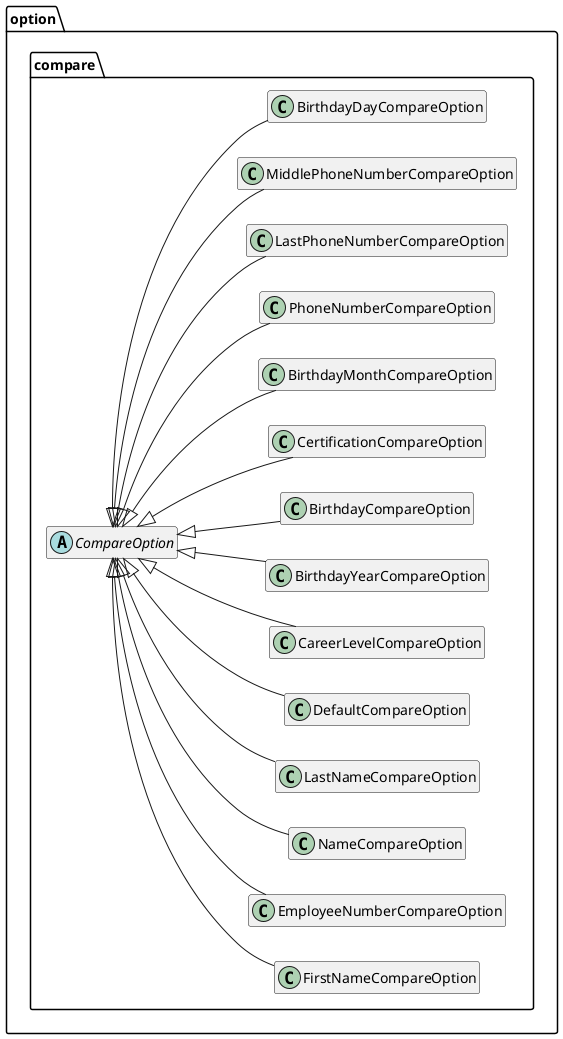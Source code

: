 @startuml
'https://plantuml.com/class-diagram

skinparam classAttributeIconSize 0

left to right direction

' PlantUML Parser 자동 생성
class option.compare.FirstNameCompareOption {
+ boolean compare(Employee)
}
class option.compare.EmployeeNumberCompareOption {
+ boolean compare(Employee)
}
class option.compare.NameCompareOption {
+ boolean compare(Employee)
}
class option.compare.LastNameCompareOption {
+ boolean compare(Employee)
}
class option.compare.DefaultCompareOption {
+ boolean compare(Employee)
}
class option.compare.CareerLevelCompareOption {
+ boolean compare(Employee)
}
class option.compare.BirthdayYearCompareOption {
+ boolean compare(Employee)
}
class option.compare.BirthdayCompareOption {
+ boolean compare(Employee)
}
abstract class option.compare.CompareOption {
# String query
+ {abstract}boolean compare(Employee)
}
class option.compare.CertificationCompareOption {
+ boolean compare(Employee)
}
class option.compare.BirthdayMonthCompareOption {
+ boolean compare(Employee)
}
class option.compare.PhoneNumberCompareOption {
+ boolean compare(Employee)
}
class option.compare.LastPhoneNumberCompareOption {
+ boolean compare(Employee)
}
class option.compare.MiddlePhoneNumberCompareOption {
+ boolean compare(Employee)
}
class option.compare.BirthdayDayCompareOption {
+ boolean compare(Employee)
}
option.compare.CompareOption <|-- option.compare.EmployeeNumberCompareOption
option.compare.CompareOption <|-- option.compare.NameCompareOption
option.compare.CompareOption <|-- option.compare.DefaultCompareOption
option.compare.CompareOption <|-- option.compare.CertificationCompareOption
option.compare.CompareOption <|-- option.compare.FirstNameCompareOption
option.compare.CompareOption <|-- option.compare.LastNameCompareOption
option.compare.CompareOption <|-- option.compare.CareerLevelCompareOption
option.compare.CompareOption <|-- option.compare.BirthdayYearCompareOption
option.compare.CompareOption <|-- option.compare.BirthdayCompareOption
option.compare.CompareOption <|-- option.compare.BirthdayMonthCompareOption
option.compare.CompareOption <|-- option.compare.PhoneNumberCompareOption
option.compare.CompareOption <|-- option.compare.LastPhoneNumberCompareOption
option.compare.CompareOption <|-- option.compare.MiddlePhoneNumberCompareOption
option.compare.CompareOption <|-- option.compare.BirthdayDayCompareOption


' Hide Option
hide members
'hide fields
'hide methods

'hide circle
'hide stereotype

@enduml
